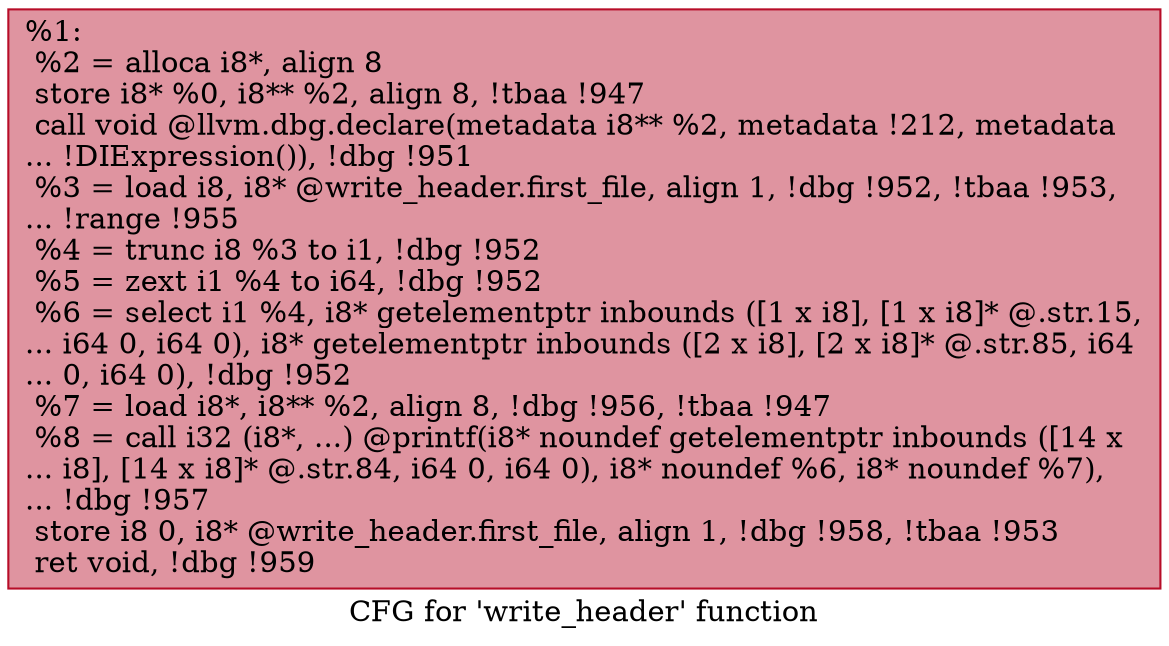 digraph "CFG for 'write_header' function" {
	label="CFG for 'write_header' function";

	Node0x10b2d00 [shape=record,color="#b70d28ff", style=filled, fillcolor="#b70d2870",label="{%1:\l  %2 = alloca i8*, align 8\l  store i8* %0, i8** %2, align 8, !tbaa !947\l  call void @llvm.dbg.declare(metadata i8** %2, metadata !212, metadata\l... !DIExpression()), !dbg !951\l  %3 = load i8, i8* @write_header.first_file, align 1, !dbg !952, !tbaa !953,\l... !range !955\l  %4 = trunc i8 %3 to i1, !dbg !952\l  %5 = zext i1 %4 to i64, !dbg !952\l  %6 = select i1 %4, i8* getelementptr inbounds ([1 x i8], [1 x i8]* @.str.15,\l... i64 0, i64 0), i8* getelementptr inbounds ([2 x i8], [2 x i8]* @.str.85, i64\l... 0, i64 0), !dbg !952\l  %7 = load i8*, i8** %2, align 8, !dbg !956, !tbaa !947\l  %8 = call i32 (i8*, ...) @printf(i8* noundef getelementptr inbounds ([14 x\l... i8], [14 x i8]* @.str.84, i64 0, i64 0), i8* noundef %6, i8* noundef %7),\l... !dbg !957\l  store i8 0, i8* @write_header.first_file, align 1, !dbg !958, !tbaa !953\l  ret void, !dbg !959\l}"];
}
